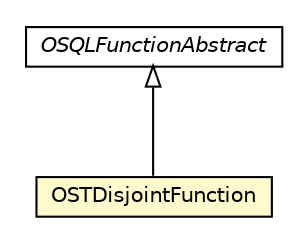 #!/usr/local/bin/dot
#
# Class diagram 
# Generated by UMLGraph version R5_6-24-gf6e263 (http://www.umlgraph.org/)
#

digraph G {
	edge [fontname="Helvetica",fontsize=10,labelfontname="Helvetica",labelfontsize=10];
	node [fontname="Helvetica",fontsize=10,shape=plaintext];
	nodesep=0.25;
	ranksep=0.5;
	// com.orientechnologies.orient.core.sql.functions.OSQLFunctionAbstract
	c6184471 [label=<<table title="com.orientechnologies.orient.core.sql.functions.OSQLFunctionAbstract" border="0" cellborder="1" cellspacing="0" cellpadding="2" port="p" href="../../orient/core/sql/functions/OSQLFunctionAbstract.html">
		<tr><td><table border="0" cellspacing="0" cellpadding="1">
<tr><td align="center" balign="center"><font face="Helvetica-Oblique"> OSQLFunctionAbstract </font></td></tr>
		</table></td></tr>
		</table>>, URL="../../orient/core/sql/functions/OSQLFunctionAbstract.html", fontname="Helvetica", fontcolor="black", fontsize=10.0];
	// com.orientechnologies.spatial.functions.OSTDisjointFunction
	c6186087 [label=<<table title="com.orientechnologies.spatial.functions.OSTDisjointFunction" border="0" cellborder="1" cellspacing="0" cellpadding="2" port="p" bgcolor="lemonChiffon" href="./OSTDisjointFunction.html">
		<tr><td><table border="0" cellspacing="0" cellpadding="1">
<tr><td align="center" balign="center"> OSTDisjointFunction </td></tr>
		</table></td></tr>
		</table>>, URL="./OSTDisjointFunction.html", fontname="Helvetica", fontcolor="black", fontsize=10.0];
	//com.orientechnologies.spatial.functions.OSTDisjointFunction extends com.orientechnologies.orient.core.sql.functions.OSQLFunctionAbstract
	c6184471:p -> c6186087:p [dir=back,arrowtail=empty];
}

